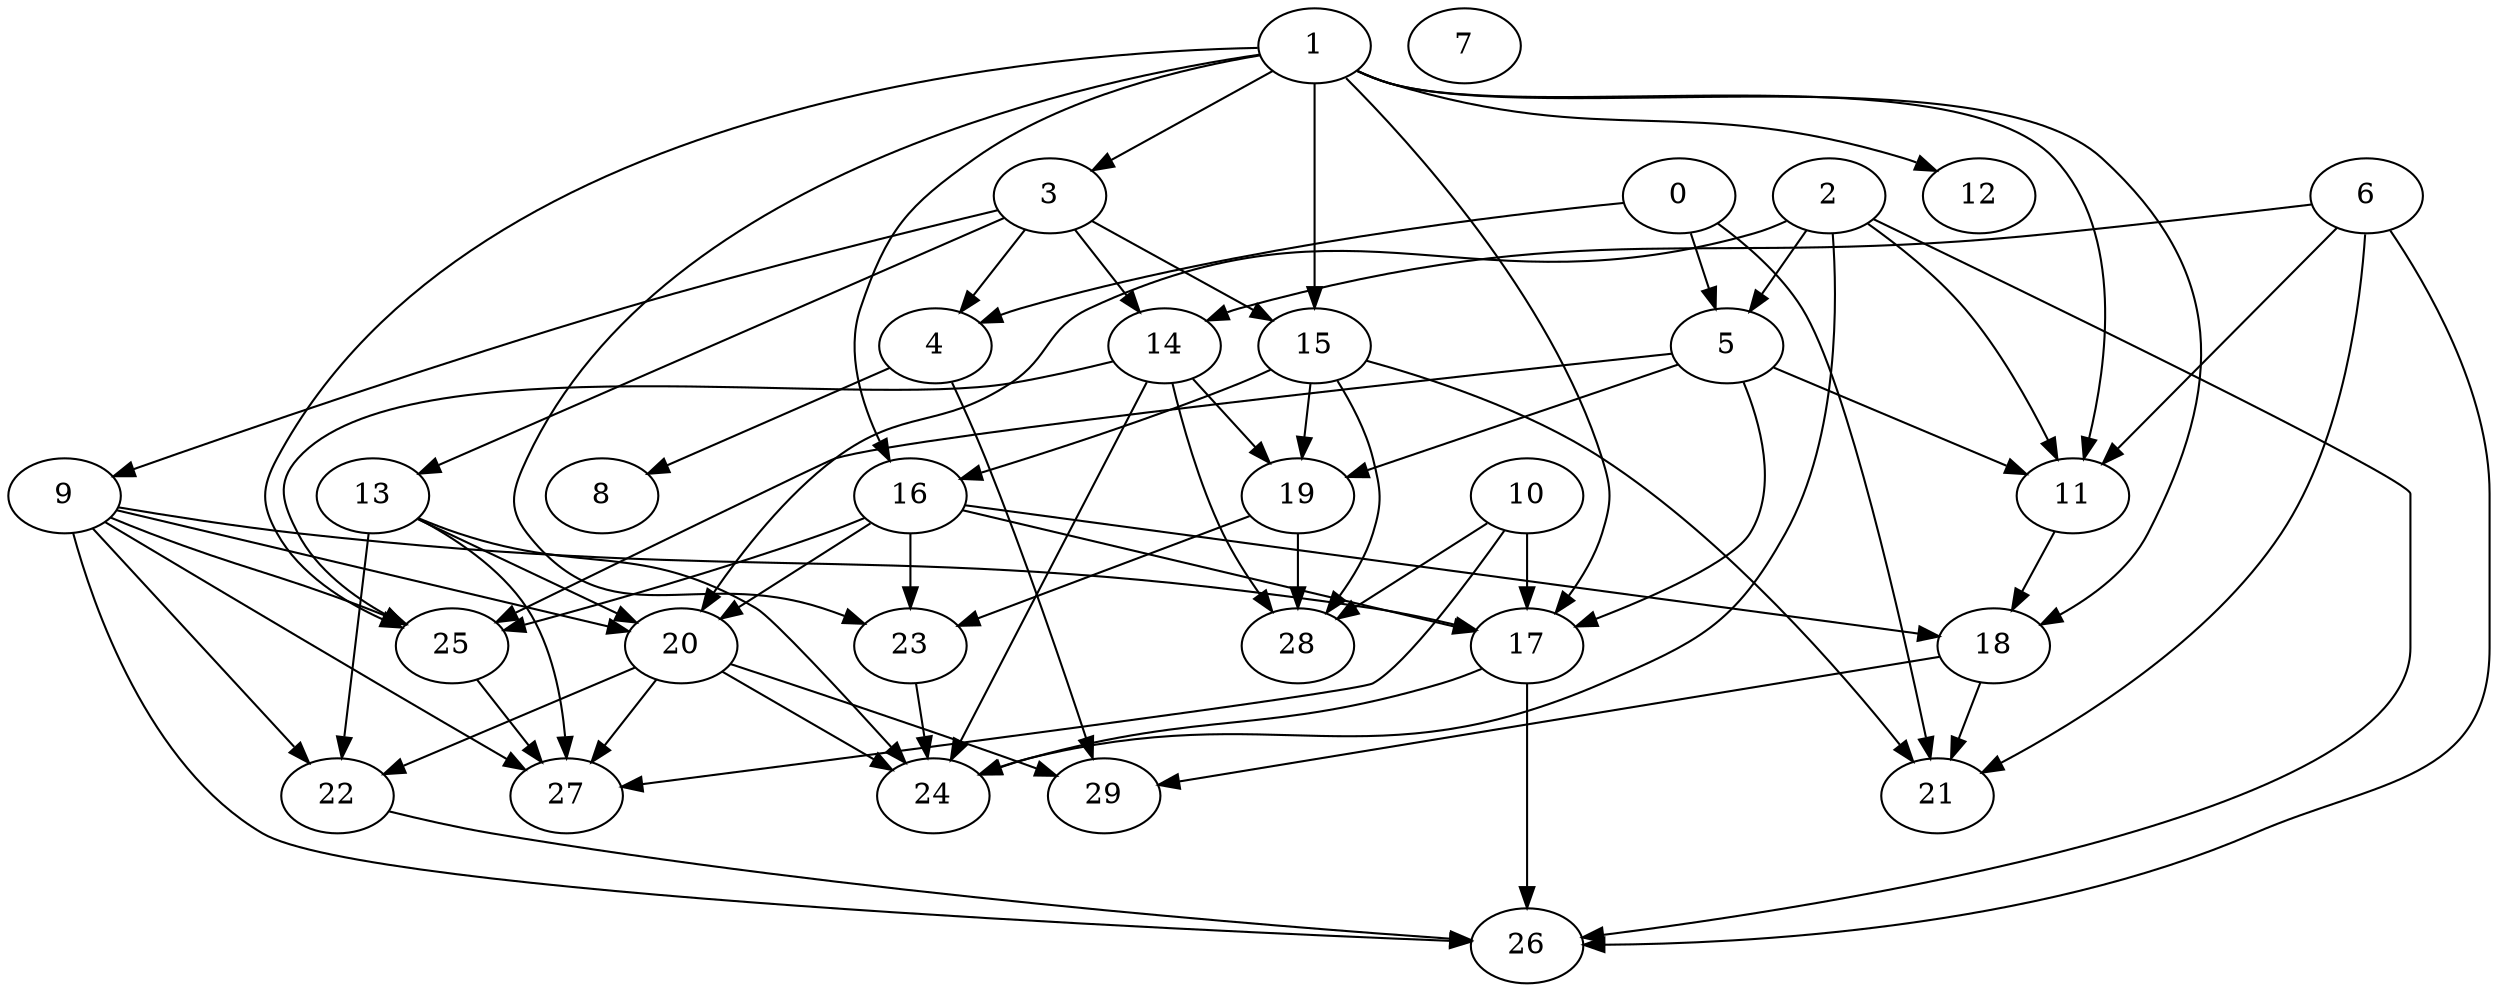 digraph "Random_Nodes_30_Density_2.40_CCR_10.03_WeightType_Random" {
	graph ["Duplicate states"=0,
		GraphType=Random,
		"Max states in OPEN"=0,
		Modes="120000ms; topo-ordered tasks, ; Pruning: task equivalence, fixed order ready list, ; F-value: ; Optimisation: best schedule length (\
SL) optimisation on equal, ",
		NumberOfTasks=30,
		"Pruned using list schedule length"=55743547,
		"States removed from OPEN"=0,
		TargetSystem="Homogeneous-2",
		"Time to schedule (ms)"=40461,
		"Total idle time"=1,
		"Total schedule length"=91,
		"Total sequential time"=181,
		"Total states created"=132821312
	];
	1	["Finish time"=7,
		Processor=0,
		"Start time"=0,
		Weight=7];
	3	["Finish time"=10,
		Processor=0,
		"Start time"=7,
		Weight=3];
	1 -> 3	[Weight=12];
	15	["Finish time"=15,
		Processor=0,
		"Start time"=10,
		Weight=5];
	1 -> 15	[Weight=19];
	16	["Finish time"=20,
		Processor=0,
		"Start time"=15,
		Weight=5];
	1 -> 16	[Weight=38];
	11	["Finish time"=54,
		Processor=0,
		"Start time"=51,
		Weight=3];
	1 -> 11	[Weight=27];
	18	["Finish time"=77,
		Processor=1,
		"Start time"=71,
		Weight=6];
	1 -> 18	[Weight=35];
	25	["Finish time"=66,
		Processor=1,
		"Start time"=57,
		Weight=9];
	1 -> 25	[Weight=12];
	17	["Finish time"=78,
		Processor=0,
		"Start time"=72,
		Weight=6];
	1 -> 17	[Weight=31];
	23	["Finish time"=72,
		Processor=0,
		"Start time"=63,
		Weight=9];
	1 -> 23	[Weight=35];
	12	["Finish time"=28,
		Processor=1,
		"Start time"=23,
		Weight=5];
	1 -> 12	[Weight=15];
	3 -> 15	[Weight=38];
	13	["Finish time"=41,
		Processor=1,
		"Start time"=32,
		Weight=9];
	3 -> 13	[Weight=19];
	14	["Finish time"=36,
		Processor=0,
		"Start time"=32,
		Weight=4];
	3 -> 14	[Weight=27];
	9	["Finish time"=32,
		Processor=1,
		"Start time"=29,
		Weight=3];
	3 -> 9	[Weight=19];
	4	["Finish time"=32,
		Processor=0,
		"Start time"=30,
		Weight=2];
	3 -> 4	[Weight=8];
	2	["Finish time"=25,
		Processor=0,
		"Start time"=20,
		Weight=5];
	5	["Finish time"=40,
		Processor=0,
		"Start time"=36,
		Weight=4];
	2 -> 5	[Weight=38];
	2 -> 11	[Weight=27];
	20	["Finish time"=49,
		Processor=1,
		"Start time"=41,
		Weight=8];
	2 -> 20	[Weight=12];
	24	["Finish time"=91,
		Processor=0,
		"Start time"=83,
		Weight=8];
	2 -> 24	[Weight=23];
	26	["Finish time"=83,
		Processor=0,
		"Start time"=78,
		Weight=5];
	2 -> 26	[Weight=8];
	15 -> 16	[Weight=38];
	19	["Finish time"=51,
		Processor=0,
		"Start time"=49,
		Weight=2];
	15 -> 19	[Weight=35];
	28	["Finish time"=63,
		Processor=0,
		"Start time"=54,
		Weight=9];
	15 -> 28	[Weight=38];
	21	["Finish time"=81,
		Processor=1,
		"Start time"=77,
		Weight=4];
	15 -> 21	[Weight=12];
	0	["Finish time"=30,
		Processor=0,
		"Start time"=25,
		Weight=5];
	0 -> 5	[Weight=12];
	0 -> 4	[Weight=23];
	0 -> 21	[Weight=15];
	6	["Finish time"=23,
		Processor=1,
		"Start time"=14,
		Weight=9];
	6 -> 14	[Weight=8];
	6 -> 11	[Weight=27];
	6 -> 26	[Weight=8];
	6 -> 21	[Weight=31];
	5 -> 11	[Weight=38];
	5 -> 19	[Weight=38];
	5 -> 25	[Weight=12];
	5 -> 17	[Weight=31];
	13 -> 20	[Weight=38];
	22	["Finish time"=57,
		Processor=1,
		"Start time"=49,
		Weight=8];
	13 -> 22	[Weight=8];
	13 -> 24	[Weight=27];
	27	["Finish time"=71,
		Processor=1,
		"Start time"=66,
		Weight=5];
	13 -> 27	[Weight=27];
	14 -> 19	[Weight=31];
	14 -> 25	[Weight=19];
	14 -> 28	[Weight=31];
	14 -> 24	[Weight=8];
	16 -> 20	[Weight=8];
	16 -> 18	[Weight=35];
	16 -> 25	[Weight=31];
	16 -> 17	[Weight=38];
	16 -> 23	[Weight=15];
	9 -> 20	[Weight=27];
	9 -> 25	[Weight=31];
	9 -> 17	[Weight=31];
	9 -> 22	[Weight=38];
	9 -> 26	[Weight=31];
	9 -> 27	[Weight=23];
	10	["Finish time"=14,
		Processor=1,
		"Start time"=7,
		Weight=7];
	10 -> 17	[Weight=35];
	10 -> 28	[Weight=38];
	10 -> 27	[Weight=35];
	11 -> 18	[Weight=15];
	19 -> 23	[Weight=38];
	19 -> 28	[Weight=31];
	20 -> 22	[Weight=27];
	29	["Finish time"=91,
		Processor=1,
		"Start time"=81,
		Weight=10];
	20 -> 29	[Weight=38];
	20 -> 24	[Weight=12];
	20 -> 27	[Weight=31];
	18 -> 29	[Weight=35];
	18 -> 21	[Weight=8];
	4 -> 29	[Weight=27];
	8	["Finish time"=49,
		Processor=0,
		"Start time"=40,
		Weight=9];
	4 -> 8	[Weight=38];
	25 -> 27	[Weight=31];
	17 -> 24	[Weight=23];
	17 -> 26	[Weight=27];
	22 -> 26	[Weight=12];
	23 -> 24	[Weight=8];
	7	["Finish time"=7,
		Processor=1,
		"Start time"=0,
		Weight=7];
}
